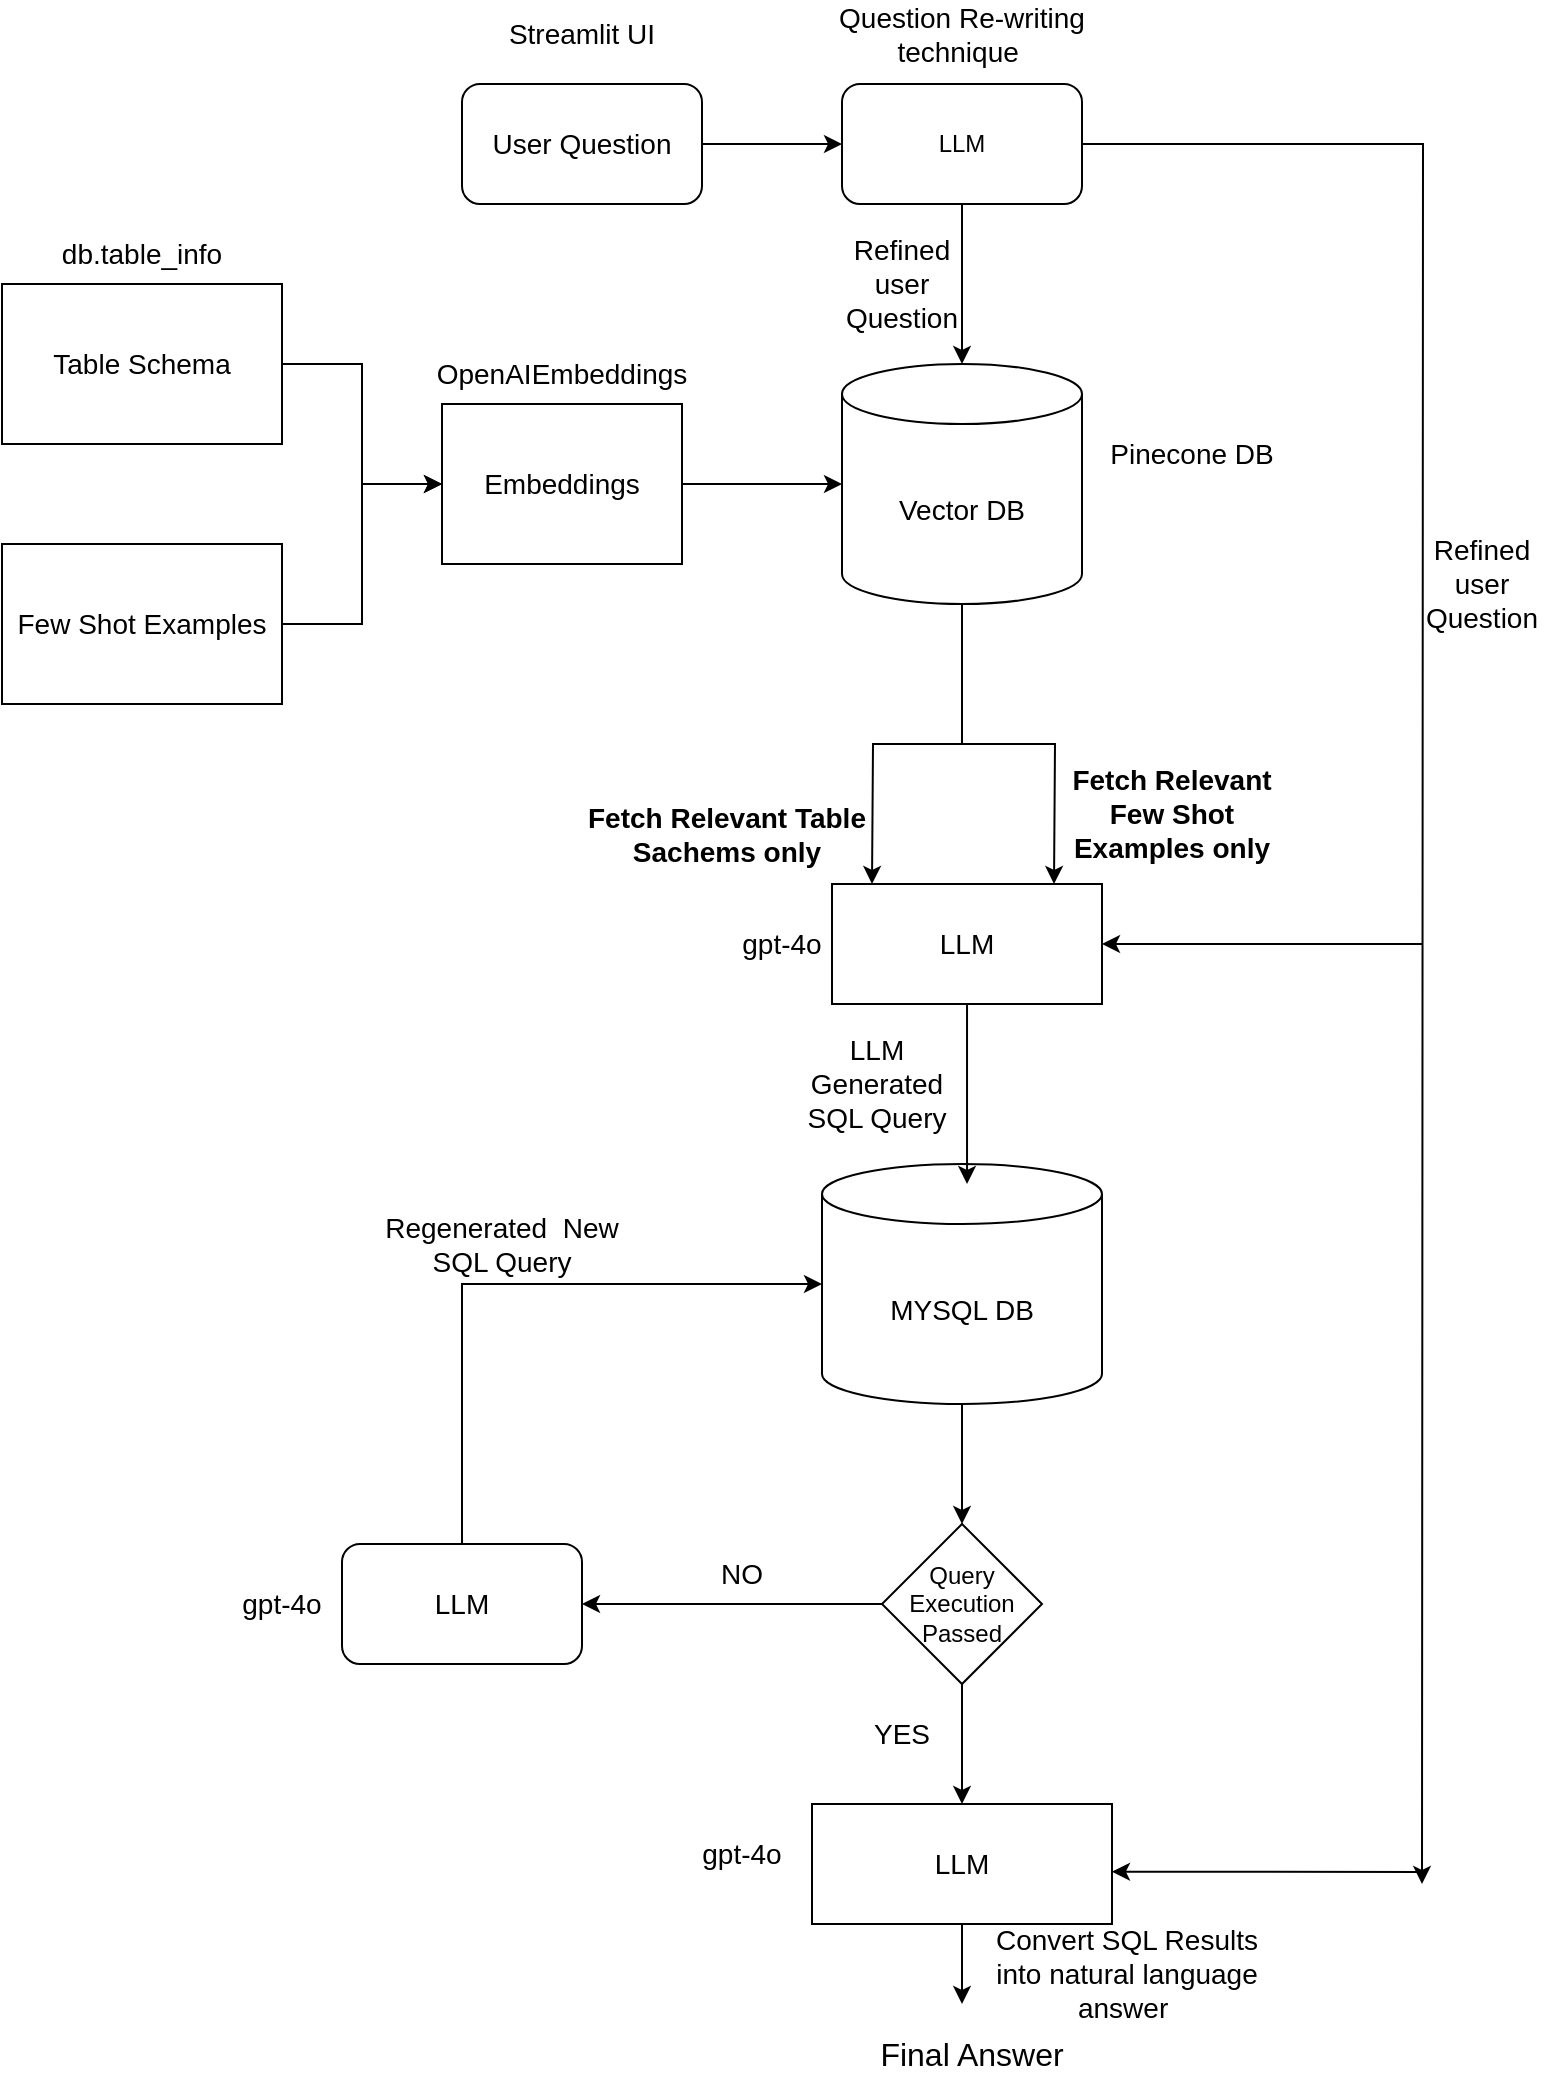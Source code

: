 <mxfile version="25.0.3">
  <diagram name="Page-1" id="2SZyWGEg9_g9C3dbLXcB">
    <mxGraphModel dx="1050" dy="653" grid="1" gridSize="10" guides="1" tooltips="1" connect="1" arrows="1" fold="1" page="1" pageScale="1" pageWidth="850" pageHeight="1100" math="0" shadow="0">
      <root>
        <mxCell id="0" />
        <mxCell id="1" parent="0" />
        <mxCell id="kwSkqJuKIvFWFcBMyyUb-17" style="edgeStyle=orthogonalEdgeStyle;rounded=0;orthogonalLoop=1;jettySize=auto;html=1;entryX=0;entryY=0.5;entryDx=0;entryDy=0;" parent="1" source="kwSkqJuKIvFWFcBMyyUb-3" target="kwSkqJuKIvFWFcBMyyUb-8" edge="1">
          <mxGeometry relative="1" as="geometry" />
        </mxCell>
        <mxCell id="kwSkqJuKIvFWFcBMyyUb-3" value="&lt;font style=&quot;font-size: 14px;&quot;&gt;Table Schema&lt;/font&gt;" style="rounded=0;whiteSpace=wrap;html=1;" parent="1" vertex="1">
          <mxGeometry x="10" y="150" width="140" height="80" as="geometry" />
        </mxCell>
        <mxCell id="kwSkqJuKIvFWFcBMyyUb-18" style="edgeStyle=orthogonalEdgeStyle;rounded=0;orthogonalLoop=1;jettySize=auto;html=1;" parent="1" source="kwSkqJuKIvFWFcBMyyUb-5" target="kwSkqJuKIvFWFcBMyyUb-8" edge="1">
          <mxGeometry relative="1" as="geometry" />
        </mxCell>
        <mxCell id="kwSkqJuKIvFWFcBMyyUb-5" value="&lt;font style=&quot;font-size: 14px;&quot;&gt;Few Shot Examples&lt;/font&gt;" style="rounded=0;whiteSpace=wrap;html=1;" parent="1" vertex="1">
          <mxGeometry x="10" y="280" width="140" height="80" as="geometry" />
        </mxCell>
        <mxCell id="kwSkqJuKIvFWFcBMyyUb-8" value="&lt;font style=&quot;font-size: 14px;&quot;&gt;Embeddings&lt;/font&gt;" style="rounded=0;whiteSpace=wrap;html=1;" parent="1" vertex="1">
          <mxGeometry x="230" y="210" width="120" height="80" as="geometry" />
        </mxCell>
        <mxCell id="kwSkqJuKIvFWFcBMyyUb-10" value="&lt;font style=&quot;font-size: 14px;&quot;&gt;Vector DB&lt;/font&gt;" style="shape=cylinder3;whiteSpace=wrap;html=1;boundedLbl=1;backgroundOutline=1;size=15;" parent="1" vertex="1">
          <mxGeometry x="430" y="190" width="120" height="120" as="geometry" />
        </mxCell>
        <mxCell id="kwSkqJuKIvFWFcBMyyUb-11" value="&lt;font style=&quot;font-size: 14px;&quot;&gt;LLM&lt;/font&gt;" style="rounded=0;whiteSpace=wrap;html=1;" parent="1" vertex="1">
          <mxGeometry x="425" y="450" width="135" height="60" as="geometry" />
        </mxCell>
        <mxCell id="kwSkqJuKIvFWFcBMyyUb-39" style="edgeStyle=orthogonalEdgeStyle;rounded=0;orthogonalLoop=1;jettySize=auto;html=1;entryX=0.5;entryY=0;entryDx=0;entryDy=0;" parent="1" source="kwSkqJuKIvFWFcBMyyUb-12" target="kwSkqJuKIvFWFcBMyyUb-37" edge="1">
          <mxGeometry relative="1" as="geometry" />
        </mxCell>
        <mxCell id="kwSkqJuKIvFWFcBMyyUb-12" value="&lt;font style=&quot;font-size: 14px;&quot;&gt;MYSQL DB&lt;/font&gt;" style="shape=cylinder3;whiteSpace=wrap;html=1;boundedLbl=1;backgroundOutline=1;size=15;" parent="1" vertex="1">
          <mxGeometry x="420" y="590" width="140" height="120" as="geometry" />
        </mxCell>
        <mxCell id="kwSkqJuKIvFWFcBMyyUb-54" style="edgeStyle=orthogonalEdgeStyle;rounded=0;orthogonalLoop=1;jettySize=auto;html=1;" parent="1" source="kwSkqJuKIvFWFcBMyyUb-14" edge="1">
          <mxGeometry relative="1" as="geometry">
            <mxPoint x="490" y="1010" as="targetPoint" />
          </mxGeometry>
        </mxCell>
        <mxCell id="kwSkqJuKIvFWFcBMyyUb-14" value="&lt;font style=&quot;font-size: 14px;&quot;&gt;LLM&lt;/font&gt;" style="rounded=0;whiteSpace=wrap;html=1;" parent="1" vertex="1">
          <mxGeometry x="415" y="910" width="150" height="60" as="geometry" />
        </mxCell>
        <mxCell id="kwSkqJuKIvFWFcBMyyUb-63" style="edgeStyle=orthogonalEdgeStyle;rounded=0;orthogonalLoop=1;jettySize=auto;html=1;" parent="1" source="kwSkqJuKIvFWFcBMyyUb-15" edge="1">
          <mxGeometry relative="1" as="geometry">
            <mxPoint x="720" y="950" as="targetPoint" />
          </mxGeometry>
        </mxCell>
        <mxCell id="kwSkqJuKIvFWFcBMyyUb-15" value="LLM" style="rounded=1;whiteSpace=wrap;html=1;" parent="1" vertex="1">
          <mxGeometry x="430" y="50" width="120" height="60" as="geometry" />
        </mxCell>
        <mxCell id="kwSkqJuKIvFWFcBMyyUb-16" style="edgeStyle=orthogonalEdgeStyle;rounded=0;orthogonalLoop=1;jettySize=auto;html=1;entryX=0.5;entryY=0;entryDx=0;entryDy=0;entryPerimeter=0;" parent="1" source="kwSkqJuKIvFWFcBMyyUb-15" target="kwSkqJuKIvFWFcBMyyUb-10" edge="1">
          <mxGeometry relative="1" as="geometry" />
        </mxCell>
        <mxCell id="kwSkqJuKIvFWFcBMyyUb-19" style="edgeStyle=orthogonalEdgeStyle;rounded=0;orthogonalLoop=1;jettySize=auto;html=1;entryX=0;entryY=0.5;entryDx=0;entryDy=0;entryPerimeter=0;" parent="1" source="kwSkqJuKIvFWFcBMyyUb-8" target="kwSkqJuKIvFWFcBMyyUb-10" edge="1">
          <mxGeometry relative="1" as="geometry" />
        </mxCell>
        <mxCell id="kwSkqJuKIvFWFcBMyyUb-20" style="edgeStyle=orthogonalEdgeStyle;rounded=0;orthogonalLoop=1;jettySize=auto;html=1;" parent="1" source="kwSkqJuKIvFWFcBMyyUb-10" edge="1">
          <mxGeometry relative="1" as="geometry">
            <mxPoint x="445" y="450" as="targetPoint" />
          </mxGeometry>
        </mxCell>
        <mxCell id="kwSkqJuKIvFWFcBMyyUb-21" style="edgeStyle=orthogonalEdgeStyle;rounded=0;orthogonalLoop=1;jettySize=auto;html=1;" parent="1" source="kwSkqJuKIvFWFcBMyyUb-10" edge="1">
          <mxGeometry relative="1" as="geometry">
            <mxPoint x="536" y="450" as="targetPoint" />
          </mxGeometry>
        </mxCell>
        <mxCell id="kwSkqJuKIvFWFcBMyyUb-24" style="edgeStyle=orthogonalEdgeStyle;rounded=0;orthogonalLoop=1;jettySize=auto;html=1;entryX=0.518;entryY=0.083;entryDx=0;entryDy=0;entryPerimeter=0;" parent="1" source="kwSkqJuKIvFWFcBMyyUb-11" target="kwSkqJuKIvFWFcBMyyUb-12" edge="1">
          <mxGeometry relative="1" as="geometry" />
        </mxCell>
        <mxCell id="kwSkqJuKIvFWFcBMyyUb-29" value="&lt;font style=&quot;font-size: 14px;&quot;&gt;OpenAIEmbeddings&lt;/font&gt;" style="text;html=1;align=center;verticalAlign=middle;whiteSpace=wrap;rounded=0;" parent="1" vertex="1">
          <mxGeometry x="260" y="180" width="60" height="30" as="geometry" />
        </mxCell>
        <mxCell id="kwSkqJuKIvFWFcBMyyUb-30" value="&lt;font style=&quot;font-size: 14px;&quot;&gt;db.table_info&lt;/font&gt;" style="text;html=1;align=center;verticalAlign=middle;whiteSpace=wrap;rounded=0;" parent="1" vertex="1">
          <mxGeometry x="50" y="120" width="60" height="30" as="geometry" />
        </mxCell>
        <mxCell id="kwSkqJuKIvFWFcBMyyUb-31" value="&lt;font style=&quot;font-size: 14px;&quot;&gt;Streamlit UI&lt;/font&gt;" style="text;html=1;align=center;verticalAlign=middle;whiteSpace=wrap;rounded=0;" parent="1" vertex="1">
          <mxGeometry x="255" y="10" width="90" height="30" as="geometry" />
        </mxCell>
        <mxCell id="kwSkqJuKIvFWFcBMyyUb-32" value="&lt;b&gt;&lt;font style=&quot;font-size: 14px;&quot;&gt;Fetch Relevant Table Sachems only&lt;/font&gt;&lt;/b&gt;" style="text;html=1;align=center;verticalAlign=middle;whiteSpace=wrap;rounded=0;" parent="1" vertex="1">
          <mxGeometry x="290" y="410" width="165" height="30" as="geometry" />
        </mxCell>
        <mxCell id="kwSkqJuKIvFWFcBMyyUb-33" value="&lt;font style=&quot;font-size: 14px;&quot;&gt;&lt;b style=&quot;&quot;&gt;Fetch Relevant Few Shot Examples only&lt;/b&gt;&lt;/font&gt;" style="text;html=1;align=center;verticalAlign=middle;whiteSpace=wrap;rounded=0;" parent="1" vertex="1">
          <mxGeometry x="530" y="390" width="130" height="50" as="geometry" />
        </mxCell>
        <mxCell id="kwSkqJuKIvFWFcBMyyUb-34" value="&lt;font style=&quot;font-size: 14px;&quot;&gt;gpt-4o&lt;/font&gt;" style="text;html=1;align=center;verticalAlign=middle;whiteSpace=wrap;rounded=0;" parent="1" vertex="1">
          <mxGeometry x="370" y="465" width="60" height="30" as="geometry" />
        </mxCell>
        <mxCell id="kwSkqJuKIvFWFcBMyyUb-35" value="&lt;font style=&quot;font-size: 14px;&quot;&gt;LLM Generated SQL Query&lt;/font&gt;" style="text;html=1;align=center;verticalAlign=middle;whiteSpace=wrap;rounded=0;" parent="1" vertex="1">
          <mxGeometry x="400" y="530" width="95" height="40" as="geometry" />
        </mxCell>
        <mxCell id="kwSkqJuKIvFWFcBMyyUb-36" value="&lt;font style=&quot;font-size: 14px;&quot;&gt;Convert SQL Results into natural language answer&amp;nbsp;&lt;/font&gt;" style="text;html=1;align=center;verticalAlign=middle;whiteSpace=wrap;rounded=0;" parent="1" vertex="1">
          <mxGeometry x="495" y="970" width="155" height="50" as="geometry" />
        </mxCell>
        <mxCell id="kwSkqJuKIvFWFcBMyyUb-40" style="edgeStyle=orthogonalEdgeStyle;rounded=0;orthogonalLoop=1;jettySize=auto;html=1;" parent="1" source="kwSkqJuKIvFWFcBMyyUb-37" target="kwSkqJuKIvFWFcBMyyUb-14" edge="1">
          <mxGeometry relative="1" as="geometry" />
        </mxCell>
        <mxCell id="kwSkqJuKIvFWFcBMyyUb-47" style="edgeStyle=orthogonalEdgeStyle;rounded=0;orthogonalLoop=1;jettySize=auto;html=1;" parent="1" source="kwSkqJuKIvFWFcBMyyUb-37" edge="1">
          <mxGeometry relative="1" as="geometry">
            <mxPoint x="300" y="810" as="targetPoint" />
          </mxGeometry>
        </mxCell>
        <mxCell id="kwSkqJuKIvFWFcBMyyUb-37" value="Query Execution Passed" style="rhombus;whiteSpace=wrap;html=1;" parent="1" vertex="1">
          <mxGeometry x="450" y="770" width="80" height="80" as="geometry" />
        </mxCell>
        <mxCell id="kwSkqJuKIvFWFcBMyyUb-42" value="&lt;font style=&quot;font-size: 14px;&quot;&gt;gpt-4o&lt;/font&gt;" style="text;html=1;align=center;verticalAlign=middle;whiteSpace=wrap;rounded=0;" parent="1" vertex="1">
          <mxGeometry x="120" y="795" width="60" height="30" as="geometry" />
        </mxCell>
        <mxCell id="kwSkqJuKIvFWFcBMyyUb-48" value="&lt;font style=&quot;font-size: 14px;&quot;&gt;LLM&lt;/font&gt;" style="rounded=1;whiteSpace=wrap;html=1;" parent="1" vertex="1">
          <mxGeometry x="180" y="780" width="120" height="60" as="geometry" />
        </mxCell>
        <mxCell id="kwSkqJuKIvFWFcBMyyUb-51" value="" style="endArrow=classic;html=1;rounded=0;exitX=0.5;exitY=0;exitDx=0;exitDy=0;" parent="1" source="kwSkqJuKIvFWFcBMyyUb-48" edge="1">
          <mxGeometry width="50" height="50" relative="1" as="geometry">
            <mxPoint x="370" y="700" as="sourcePoint" />
            <mxPoint x="420" y="650" as="targetPoint" />
            <Array as="points">
              <mxPoint x="240" y="650" />
            </Array>
          </mxGeometry>
        </mxCell>
        <mxCell id="kwSkqJuKIvFWFcBMyyUb-52" value="&lt;font style=&quot;font-size: 14px;&quot;&gt;YES&lt;/font&gt;" style="text;html=1;align=center;verticalAlign=middle;whiteSpace=wrap;rounded=0;" parent="1" vertex="1">
          <mxGeometry x="430" y="860" width="60" height="30" as="geometry" />
        </mxCell>
        <mxCell id="kwSkqJuKIvFWFcBMyyUb-53" value="&lt;font style=&quot;font-size: 14px;&quot;&gt;NO&lt;/font&gt;" style="text;html=1;align=center;verticalAlign=middle;whiteSpace=wrap;rounded=0;" parent="1" vertex="1">
          <mxGeometry x="350" y="780" width="60" height="30" as="geometry" />
        </mxCell>
        <mxCell id="kwSkqJuKIvFWFcBMyyUb-55" value="&lt;font style=&quot;font-size: 16px;&quot;&gt;Final Answer&lt;/font&gt;" style="text;html=1;align=center;verticalAlign=middle;whiteSpace=wrap;rounded=0;" parent="1" vertex="1">
          <mxGeometry x="430" y="1020" width="130" height="30" as="geometry" />
        </mxCell>
        <mxCell id="kwSkqJuKIvFWFcBMyyUb-57" value="&lt;font style=&quot;font-size: 14px;&quot;&gt;Regenerated&amp;nbsp; New SQL Query&lt;/font&gt;" style="text;html=1;align=center;verticalAlign=middle;whiteSpace=wrap;rounded=0;" parent="1" vertex="1">
          <mxGeometry x="190" y="600" width="140" height="60" as="geometry" />
        </mxCell>
        <mxCell id="kwSkqJuKIvFWFcBMyyUb-59" value="&lt;font style=&quot;font-size: 14px;&quot;&gt;gpt-4o&lt;/font&gt;" style="text;html=1;align=center;verticalAlign=middle;whiteSpace=wrap;rounded=0;" parent="1" vertex="1">
          <mxGeometry x="350" y="920" width="60" height="30" as="geometry" />
        </mxCell>
        <mxCell id="kwSkqJuKIvFWFcBMyyUb-64" value="" style="endArrow=classic;html=1;rounded=0;entryX=1;entryY=0.5;entryDx=0;entryDy=0;" parent="1" target="kwSkqJuKIvFWFcBMyyUb-11" edge="1">
          <mxGeometry width="50" height="50" relative="1" as="geometry">
            <mxPoint x="720" y="480" as="sourcePoint" />
            <mxPoint x="650" y="530" as="targetPoint" />
            <Array as="points" />
          </mxGeometry>
        </mxCell>
        <mxCell id="kwSkqJuKIvFWFcBMyyUb-65" value="&lt;font style=&quot;font-size: 14px;&quot;&gt;Refined user Question&lt;/font&gt;" style="text;html=1;align=center;verticalAlign=middle;whiteSpace=wrap;rounded=0;" parent="1" vertex="1">
          <mxGeometry x="720" y="250" width="60" height="100" as="geometry" />
        </mxCell>
        <mxCell id="kwSkqJuKIvFWFcBMyyUb-66" value="&lt;font style=&quot;font-size: 14px;&quot;&gt;Pinecone DB&lt;/font&gt;" style="text;html=1;align=center;verticalAlign=middle;whiteSpace=wrap;rounded=0;" parent="1" vertex="1">
          <mxGeometry x="560" y="220" width="90" height="30" as="geometry" />
        </mxCell>
        <mxCell id="OIb8bDyXXN1jV4LOLGpr-2" style="edgeStyle=orthogonalEdgeStyle;rounded=0;orthogonalLoop=1;jettySize=auto;html=1;entryX=0;entryY=0.5;entryDx=0;entryDy=0;" parent="1" source="OIb8bDyXXN1jV4LOLGpr-1" target="kwSkqJuKIvFWFcBMyyUb-15" edge="1">
          <mxGeometry relative="1" as="geometry" />
        </mxCell>
        <mxCell id="OIb8bDyXXN1jV4LOLGpr-1" value="&lt;span style=&quot;font-size: 14px;&quot;&gt;User Question&lt;/span&gt;" style="rounded=1;whiteSpace=wrap;html=1;" parent="1" vertex="1">
          <mxGeometry x="240" y="50" width="120" height="60" as="geometry" />
        </mxCell>
        <mxCell id="OIb8bDyXXN1jV4LOLGpr-4" value="&lt;font style=&quot;font-size: 14px;&quot;&gt;Question Re-writing technique&amp;nbsp;&lt;/font&gt;" style="text;html=1;align=center;verticalAlign=middle;whiteSpace=wrap;rounded=0;" parent="1" vertex="1">
          <mxGeometry x="420" y="10" width="140" height="30" as="geometry" />
        </mxCell>
        <mxCell id="OIb8bDyXXN1jV4LOLGpr-6" value="&lt;font style=&quot;font-size: 14px;&quot;&gt;Refined user Question&lt;/font&gt;" style="text;html=1;align=center;verticalAlign=middle;whiteSpace=wrap;rounded=0;" parent="1" vertex="1">
          <mxGeometry x="430" y="100" width="60" height="100" as="geometry" />
        </mxCell>
        <mxCell id="e2ldhd5WxcKMShK4zOQ7-1" value="" style="endArrow=classic;html=1;rounded=0;entryX=1.007;entryY=0.397;entryDx=0;entryDy=0;entryPerimeter=0;" edge="1" parent="1">
          <mxGeometry width="50" height="50" relative="1" as="geometry">
            <mxPoint x="720" y="944" as="sourcePoint" />
            <mxPoint x="565" y="943.82" as="targetPoint" />
          </mxGeometry>
        </mxCell>
      </root>
    </mxGraphModel>
  </diagram>
</mxfile>
